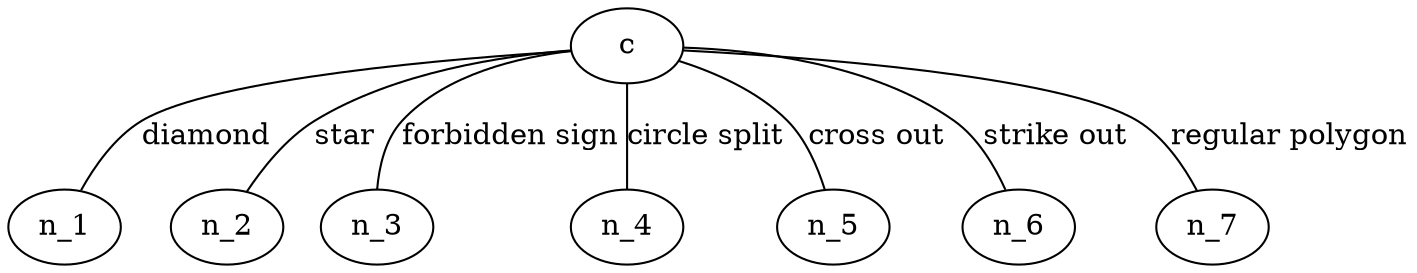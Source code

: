 /*

:Title: TikZ node shapes
:Tags: TikZ, tikzedgelabels

This example shows some of special `TikZ node shapes`_ that are available when using
the ``tikz`` output format.

Generated with::

 $ dot2tex -ftikz --prog circo -s tikzshapes.dot > tikzshapes.tex


.. _TikZ node shapes: http://www.fauskes.net/pgftikzexamples/node-shapes/

*/
graph G {
	graph [mindist=0.5];
	node [style="fill=green!20",texmode=math];
	edge [lblstyle="above,sloped"];
	d2ttikzedgelabels=true;
	c [style=circle];
	n_1 [lblstyle=diamond];
	n_2 [lblstyle=star];
	n_3 [lblstyle="forbidden sign"];
	n_4 [lblstyle="circle split", texlbl="$n$ \nodepart{lower} $4$"];
	n_5 [lblstyle="cross out"];
	n_6 [lblstyle="strike out"];
	n_7 [lblstyle="regular polygon,regular polygon sides=7"];
	c -- n_1 [label="diamond"]; 
	c -- n_2 [label="star"];
	c -- n_3 [label="forbidden sign"];
	c -- n_4 [label="circle split"];
	c -- n_5 [label="cross out"];
	c -- n_6 [label="strike out"];
	c -- n_7 [label="regular polygon"];
	c [style="fill=red!80"];
}